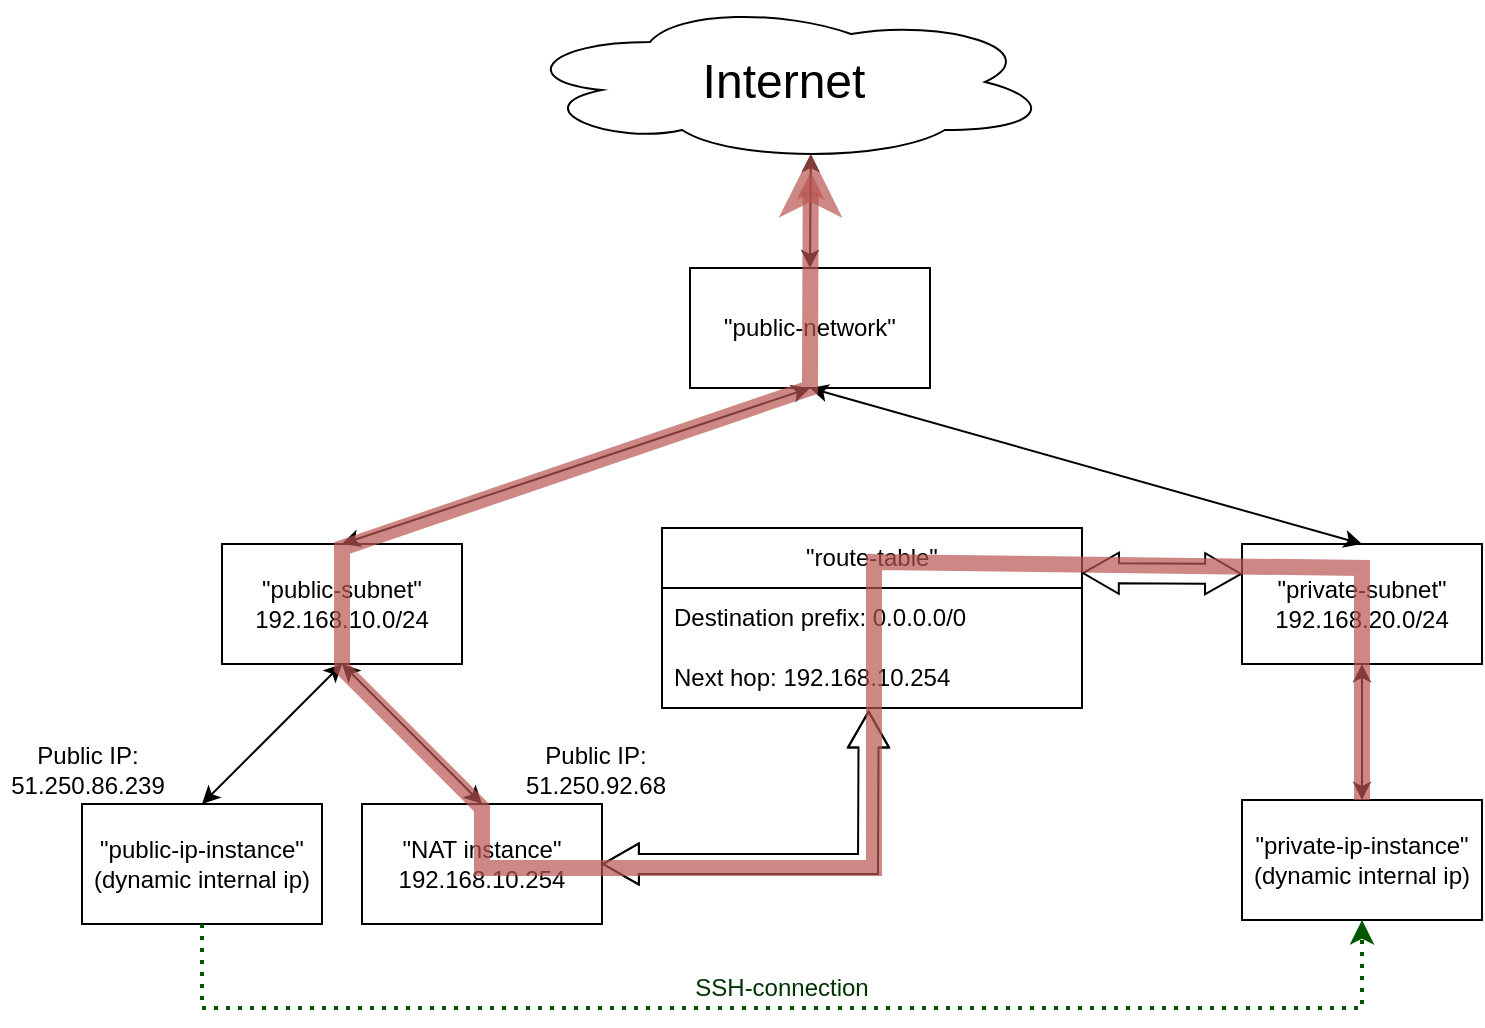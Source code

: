 <mxfile version="20.8.0" type="device"><diagram id="K0nV3gN4aVcDpBrNuDjd" name="Страница 1"><mxGraphModel dx="1434" dy="789" grid="1" gridSize="10" guides="1" tooltips="1" connect="1" arrows="1" fold="1" page="1" pageScale="1" pageWidth="827" pageHeight="1169" math="0" shadow="0"><root><mxCell id="0"/><mxCell id="1" parent="0"/><mxCell id="Ro_8wbyNsd3h2cZzJwGE-1" value="&quot;public-network&quot;" style="rounded=0;whiteSpace=wrap;html=1;" parent="1" vertex="1"><mxGeometry x="388" y="153" width="120" height="60" as="geometry"/></mxCell><mxCell id="Ro_8wbyNsd3h2cZzJwGE-2" value="&quot;public-subnet&quot;&lt;br&gt;192.168.10.0/24" style="rounded=0;whiteSpace=wrap;html=1;" parent="1" vertex="1"><mxGeometry x="154" y="291" width="120" height="60" as="geometry"/></mxCell><mxCell id="Ro_8wbyNsd3h2cZzJwGE-3" value="&quot;private-subnet&quot;&lt;br&gt;192.168.20.0/24" style="rounded=0;whiteSpace=wrap;html=1;" parent="1" vertex="1"><mxGeometry x="664" y="291" width="120" height="60" as="geometry"/></mxCell><mxCell id="Ro_8wbyNsd3h2cZzJwGE-4" value="&quot;NAT instance&quot;&lt;br&gt;192.168.10.254" style="rounded=0;whiteSpace=wrap;html=1;" parent="1" vertex="1"><mxGeometry x="224" y="421" width="120" height="60" as="geometry"/></mxCell><mxCell id="Ro_8wbyNsd3h2cZzJwGE-5" value="&quot;public-ip-instance&quot;&lt;br&gt;(dynamic internal ip)" style="rounded=0;whiteSpace=wrap;html=1;" parent="1" vertex="1"><mxGeometry x="84" y="421" width="120" height="60" as="geometry"/></mxCell><mxCell id="Ro_8wbyNsd3h2cZzJwGE-6" value="&quot;private-ip-instance&quot;&lt;br&gt;(dynamic internal ip)" style="rounded=0;whiteSpace=wrap;html=1;" parent="1" vertex="1"><mxGeometry x="664" y="419" width="120" height="60" as="geometry"/></mxCell><mxCell id="Ro_8wbyNsd3h2cZzJwGE-7" value="&quot;route-table&quot;" style="swimlane;fontStyle=0;childLayout=stackLayout;horizontal=1;startSize=30;horizontalStack=0;resizeParent=1;resizeParentMax=0;resizeLast=0;collapsible=1;marginBottom=0;whiteSpace=wrap;html=1;" parent="1" vertex="1"><mxGeometry x="374" y="283" width="210" height="90" as="geometry"/></mxCell><mxCell id="Ro_8wbyNsd3h2cZzJwGE-8" value="Destination prefix: 0.0.0.0/0" style="text;strokeColor=none;fillColor=none;align=left;verticalAlign=middle;spacingLeft=4;spacingRight=4;overflow=hidden;points=[[0,0.5],[1,0.5]];portConstraint=eastwest;rotatable=0;whiteSpace=wrap;html=1;" parent="Ro_8wbyNsd3h2cZzJwGE-7" vertex="1"><mxGeometry y="30" width="210" height="30" as="geometry"/></mxCell><mxCell id="Ro_8wbyNsd3h2cZzJwGE-9" value="Next hop: 192.168.10.254" style="text;strokeColor=none;fillColor=none;align=left;verticalAlign=middle;spacingLeft=4;spacingRight=4;overflow=hidden;points=[[0,0.5],[1,0.5]];portConstraint=eastwest;rotatable=0;whiteSpace=wrap;html=1;" parent="Ro_8wbyNsd3h2cZzJwGE-7" vertex="1"><mxGeometry y="60" width="210" height="30" as="geometry"/></mxCell><mxCell id="Ro_8wbyNsd3h2cZzJwGE-11" value="Internet" style="ellipse;shape=cloud;whiteSpace=wrap;html=1;fontSize=24;" parent="1" vertex="1"><mxGeometry x="301" y="20" width="268" height="80" as="geometry"/></mxCell><mxCell id="Ro_8wbyNsd3h2cZzJwGE-12" value="" style="shape=flexArrow;endArrow=classic;startArrow=classic;html=1;rounded=0;fontSize=24;entryX=0;entryY=0.25;entryDx=0;entryDy=0;exitX=1;exitY=0.25;exitDx=0;exitDy=0;startWidth=9.524;startSize=5.652;endWidth=9.524;endSize=5.652;" parent="1" source="Ro_8wbyNsd3h2cZzJwGE-7" target="Ro_8wbyNsd3h2cZzJwGE-3" edge="1"><mxGeometry width="100" height="100" relative="1" as="geometry"><mxPoint x="394" y="383" as="sourcePoint"/><mxPoint x="494" y="283" as="targetPoint"/></mxGeometry></mxCell><mxCell id="Ro_8wbyNsd3h2cZzJwGE-13" value="Public IP: 51.250.86.239" style="text;html=1;strokeColor=none;fillColor=none;align=center;verticalAlign=middle;whiteSpace=wrap;rounded=0;fontSize=12;" parent="1" vertex="1"><mxGeometry x="43" y="389" width="88" height="30" as="geometry"/></mxCell><mxCell id="Ro_8wbyNsd3h2cZzJwGE-14" value="Public IP: 51.250.92.68" style="text;html=1;strokeColor=none;fillColor=none;align=center;verticalAlign=middle;whiteSpace=wrap;rounded=0;fontSize=12;" parent="1" vertex="1"><mxGeometry x="296" y="389" width="90" height="30" as="geometry"/></mxCell><mxCell id="Ro_8wbyNsd3h2cZzJwGE-15" value="" style="shape=flexArrow;endArrow=classic;startArrow=classic;html=1;rounded=0;fontSize=24;startWidth=9.524;startSize=5.652;endWidth=9.524;endSize=5.652;entryX=0.492;entryY=1.043;entryDx=0;entryDy=0;entryPerimeter=0;exitX=1;exitY=0.5;exitDx=0;exitDy=0;" parent="1" source="Ro_8wbyNsd3h2cZzJwGE-4" target="Ro_8wbyNsd3h2cZzJwGE-9" edge="1"><mxGeometry width="100" height="100" relative="1" as="geometry"><mxPoint x="314" y="623" as="sourcePoint"/><mxPoint x="504" y="443" as="targetPoint"/><Array as="points"><mxPoint x="477" y="451"/></Array></mxGeometry></mxCell><mxCell id="Ro_8wbyNsd3h2cZzJwGE-16" value="" style="endArrow=classic;startArrow=classic;html=1;rounded=0;fontSize=12;exitX=0.5;exitY=0;exitDx=0;exitDy=0;entryX=0.5;entryY=1;entryDx=0;entryDy=0;" parent="1" source="Ro_8wbyNsd3h2cZzJwGE-5" target="Ro_8wbyNsd3h2cZzJwGE-2" edge="1"><mxGeometry width="50" height="50" relative="1" as="geometry"><mxPoint x="354" y="313" as="sourcePoint"/><mxPoint x="404" y="263" as="targetPoint"/></mxGeometry></mxCell><mxCell id="Ro_8wbyNsd3h2cZzJwGE-17" value="" style="endArrow=classic;startArrow=classic;html=1;rounded=0;fontSize=12;exitX=0.5;exitY=0;exitDx=0;exitDy=0;entryX=0.5;entryY=1;entryDx=0;entryDy=0;" parent="1" source="Ro_8wbyNsd3h2cZzJwGE-4" target="Ro_8wbyNsd3h2cZzJwGE-2" edge="1"><mxGeometry width="50" height="50" relative="1" as="geometry"><mxPoint x="354" y="313" as="sourcePoint"/><mxPoint x="404" y="263" as="targetPoint"/></mxGeometry></mxCell><mxCell id="Ro_8wbyNsd3h2cZzJwGE-18" value="" style="endArrow=classic;startArrow=classic;html=1;rounded=0;fontSize=12;entryX=0.5;entryY=1;entryDx=0;entryDy=0;exitX=0.5;exitY=0;exitDx=0;exitDy=0;" parent="1" source="Ro_8wbyNsd3h2cZzJwGE-2" target="Ro_8wbyNsd3h2cZzJwGE-1" edge="1"><mxGeometry width="50" height="50" relative="1" as="geometry"><mxPoint x="354" y="313" as="sourcePoint"/><mxPoint x="404" y="263" as="targetPoint"/></mxGeometry></mxCell><mxCell id="Ro_8wbyNsd3h2cZzJwGE-19" value="" style="endArrow=classic;startArrow=classic;html=1;rounded=0;fontSize=12;entryX=0.5;entryY=1;entryDx=0;entryDy=0;exitX=0.5;exitY=0;exitDx=0;exitDy=0;" parent="1" source="Ro_8wbyNsd3h2cZzJwGE-3" target="Ro_8wbyNsd3h2cZzJwGE-1" edge="1"><mxGeometry width="50" height="50" relative="1" as="geometry"><mxPoint x="354" y="313" as="sourcePoint"/><mxPoint x="404" y="263" as="targetPoint"/></mxGeometry></mxCell><mxCell id="Ro_8wbyNsd3h2cZzJwGE-20" value="" style="endArrow=classic;startArrow=classic;html=1;rounded=0;fontSize=12;entryX=0.5;entryY=1;entryDx=0;entryDy=0;exitX=0.5;exitY=0;exitDx=0;exitDy=0;" parent="1" source="Ro_8wbyNsd3h2cZzJwGE-6" target="Ro_8wbyNsd3h2cZzJwGE-3" edge="1"><mxGeometry width="50" height="50" relative="1" as="geometry"><mxPoint x="354" y="313" as="sourcePoint"/><mxPoint x="404" y="263" as="targetPoint"/></mxGeometry></mxCell><mxCell id="Ro_8wbyNsd3h2cZzJwGE-21" value="" style="endArrow=classic;startArrow=classic;html=1;rounded=0;fontSize=12;entryX=0.5;entryY=0;entryDx=0;entryDy=0;exitX=0.55;exitY=0.95;exitDx=0;exitDy=0;exitPerimeter=0;" parent="1" source="Ro_8wbyNsd3h2cZzJwGE-11" target="Ro_8wbyNsd3h2cZzJwGE-1" edge="1"><mxGeometry width="50" height="50" relative="1" as="geometry"><mxPoint x="354" y="313" as="sourcePoint"/><mxPoint x="404" y="263" as="targetPoint"/></mxGeometry></mxCell><mxCell id="Ro_8wbyNsd3h2cZzJwGE-22" value="" style="endArrow=classic;html=1;rounded=0;fontSize=12;exitX=0.5;exitY=0;exitDx=0;exitDy=0;entryX=0.55;entryY=0.95;entryDx=0;entryDy=0;entryPerimeter=0;strokeWidth=8;strokeColor=#b85450;fillColor=#f8cecc;opacity=70;" parent="1" source="Ro_8wbyNsd3h2cZzJwGE-6" target="Ro_8wbyNsd3h2cZzJwGE-11" edge="1"><mxGeometry width="50" height="50" relative="1" as="geometry"><mxPoint x="354" y="363" as="sourcePoint"/><mxPoint x="754" y="193" as="targetPoint"/><Array as="points"><mxPoint x="724" y="303"/><mxPoint x="480" y="300"/><mxPoint x="480" y="453"/><mxPoint x="284" y="453"/><mxPoint x="284" y="423"/><mxPoint x="214" y="353"/><mxPoint x="214" y="293"/><mxPoint x="448" y="213"/></Array></mxGeometry></mxCell><mxCell id="Ro_8wbyNsd3h2cZzJwGE-24" value="" style="endArrow=classic;startArrow=none;html=1;rounded=0;fontSize=12;entryX=0.5;entryY=1;entryDx=0;entryDy=0;exitX=0.5;exitY=1;exitDx=0;exitDy=0;dashed=1;fillColor=#008a00;strokeColor=#005700;strokeWidth=2;startFill=0;dashPattern=1 2;" parent="1" source="Ro_8wbyNsd3h2cZzJwGE-5" target="Ro_8wbyNsd3h2cZzJwGE-6" edge="1"><mxGeometry width="50" height="50" relative="1" as="geometry"><mxPoint x="574" y="593" as="sourcePoint"/><mxPoint x="448" y="213" as="targetPoint"/><Array as="points"><mxPoint x="144" y="523"/><mxPoint x="724" y="523"/></Array></mxGeometry></mxCell><mxCell id="Ro_8wbyNsd3h2cZzJwGE-25" value="SSH-connection" style="text;html=1;strokeColor=none;fillColor=none;align=center;verticalAlign=middle;whiteSpace=wrap;rounded=0;fontSize=12;fontColor=#003300;" parent="1" vertex="1"><mxGeometry x="374" y="498" width="120" height="30" as="geometry"/></mxCell></root></mxGraphModel></diagram></mxfile>